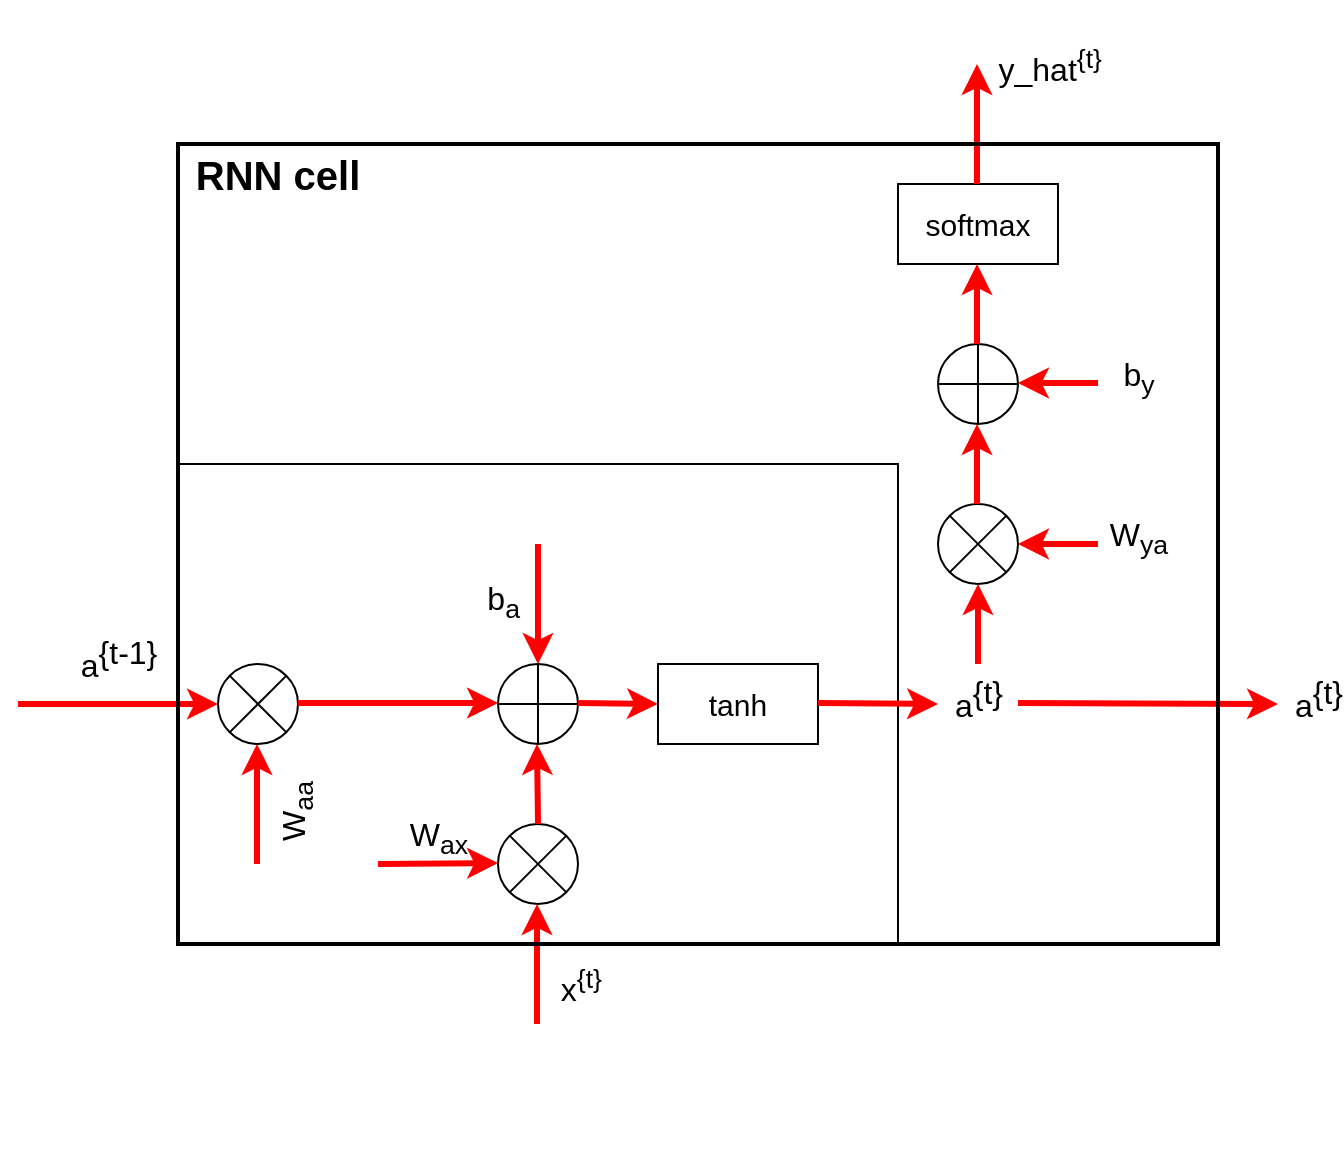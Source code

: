 <mxfile version="21.6.8" type="device">
  <diagram name="Pagina-1" id="4C5opeA0XY6R1lxnactt">
    <mxGraphModel dx="873" dy="2004" grid="1" gridSize="10" guides="1" tooltips="1" connect="1" arrows="1" fold="1" page="1" pageScale="1" pageWidth="827" pageHeight="1169" math="0" shadow="0">
      <root>
        <mxCell id="0" />
        <mxCell id="1" parent="0" />
        <mxCell id="F6PK7y_B2oFx7VOZCaKx-1" value="" style="rounded=0;whiteSpace=wrap;html=1;fillColor=none;" vertex="1" parent="1">
          <mxGeometry x="160" y="200" width="360" height="240" as="geometry" />
        </mxCell>
        <mxCell id="F6PK7y_B2oFx7VOZCaKx-2" value="&lt;p style=&quot;line-height: 160%; font-size: 16px;&quot;&gt;a&lt;sup style=&quot;font-size: 16px;&quot;&gt;{t-1}&lt;/sup&gt;&lt;/p&gt;" style="endArrow=classic;html=1;rounded=0;fillColor=#f8cecc;strokeColor=#FF0000;strokeWidth=3;horizontal=1;labelPosition=center;verticalLabelPosition=top;align=center;verticalAlign=bottom;fontSize=16;entryX=0;entryY=0.5;entryDx=0;entryDy=0;labelBackgroundColor=none;spacing=-10;" edge="1" parent="1" target="F6PK7y_B2oFx7VOZCaKx-3">
          <mxGeometry width="50" height="50" relative="1" as="geometry">
            <mxPoint x="80" y="320" as="sourcePoint" />
            <mxPoint x="160" y="320" as="targetPoint" />
          </mxGeometry>
        </mxCell>
        <mxCell id="F6PK7y_B2oFx7VOZCaKx-3" value="" style="shape=sumEllipse;perimeter=ellipsePerimeter;whiteSpace=wrap;html=1;backgroundOutline=1;" vertex="1" parent="1">
          <mxGeometry x="180" y="300" width="40" height="40" as="geometry" />
        </mxCell>
        <mxCell id="F6PK7y_B2oFx7VOZCaKx-4" value="" style="shape=sumEllipse;perimeter=ellipsePerimeter;whiteSpace=wrap;html=1;backgroundOutline=1;" vertex="1" parent="1">
          <mxGeometry x="320" y="380" width="40" height="40" as="geometry" />
        </mxCell>
        <mxCell id="F6PK7y_B2oFx7VOZCaKx-5" value="" style="shape=orEllipse;perimeter=ellipsePerimeter;whiteSpace=wrap;html=1;backgroundOutline=1;" vertex="1" parent="1">
          <mxGeometry x="320" y="300" width="40" height="40" as="geometry" />
        </mxCell>
        <mxCell id="F6PK7y_B2oFx7VOZCaKx-6" value="&lt;p style=&quot;line-height: 160%; font-size: 16px;&quot;&gt;&lt;br&gt;&lt;/p&gt;" style="endArrow=classic;html=1;rounded=0;fillColor=#f8cecc;strokeColor=#FF0000;strokeWidth=3;horizontal=1;labelPosition=center;verticalLabelPosition=top;align=center;verticalAlign=bottom;fontSize=16;entryX=0;entryY=0.5;entryDx=0;entryDy=0;" edge="1" parent="1">
          <mxGeometry width="50" height="50" relative="1" as="geometry">
            <mxPoint x="220" y="319.5" as="sourcePoint" />
            <mxPoint x="320" y="319.5" as="targetPoint" />
          </mxGeometry>
        </mxCell>
        <mxCell id="F6PK7y_B2oFx7VOZCaKx-7" value="&lt;p style=&quot;line-height: 160%; font-size: 16px;&quot;&gt;W&lt;sub&gt;aa&lt;/sub&gt;&lt;/p&gt;" style="endArrow=classic;html=1;rounded=0;fillColor=#f8cecc;strokeColor=#FF0000;strokeWidth=3;horizontal=0;labelPosition=right;verticalLabelPosition=middle;align=left;verticalAlign=middle;fontSize=16;textDirection=rtl;labelBackgroundColor=none;spacing=-20;" edge="1" parent="1">
          <mxGeometry x="0.333" y="-40" width="50" height="50" relative="1" as="geometry">
            <mxPoint x="199.5" y="400" as="sourcePoint" />
            <mxPoint x="199.5" y="340" as="targetPoint" />
            <mxPoint x="1" as="offset" />
          </mxGeometry>
        </mxCell>
        <mxCell id="F6PK7y_B2oFx7VOZCaKx-8" value="&lt;p style=&quot;line-height: 160%; font-size: 16px;&quot;&gt;x&lt;sup&gt;{t}&lt;/sup&gt;&lt;/p&gt;" style="endArrow=classic;html=1;rounded=0;fillColor=#f8cecc;strokeColor=#FF0000;strokeWidth=3;horizontal=1;labelPosition=right;verticalLabelPosition=middle;align=left;verticalAlign=middle;fontSize=16;textDirection=rtl;labelBackgroundColor=none;spacing=-20;" edge="1" parent="1">
          <mxGeometry x="-0.333" y="-50" width="50" height="50" relative="1" as="geometry">
            <mxPoint x="339.5" y="480" as="sourcePoint" />
            <mxPoint x="339.5" y="420" as="targetPoint" />
            <mxPoint x="1" as="offset" />
          </mxGeometry>
        </mxCell>
        <mxCell id="F6PK7y_B2oFx7VOZCaKx-9" value="&lt;p style=&quot;line-height: 160%; font-size: 16px;&quot;&gt;W&lt;sub&gt;ax&lt;/sub&gt;&lt;/p&gt;" style="endArrow=classic;html=1;rounded=0;fillColor=#f8cecc;strokeColor=#FF0000;strokeWidth=3;horizontal=1;labelPosition=center;verticalLabelPosition=top;align=center;verticalAlign=bottom;fontSize=16;entryX=0;entryY=0.5;entryDx=0;entryDy=0;labelBackgroundColor=none;spacing=-10;" edge="1" parent="1">
          <mxGeometry x="-0.003" y="-10" width="50" height="50" relative="1" as="geometry">
            <mxPoint x="260" y="400" as="sourcePoint" />
            <mxPoint x="320" y="399.5" as="targetPoint" />
            <mxPoint as="offset" />
          </mxGeometry>
        </mxCell>
        <mxCell id="F6PK7y_B2oFx7VOZCaKx-10" value="&lt;p style=&quot;line-height: 160%; font-size: 16px;&quot;&gt;&lt;br&gt;&lt;/p&gt;" style="endArrow=classic;html=1;rounded=0;fillColor=#f8cecc;strokeColor=#FF0000;strokeWidth=3;horizontal=0;labelPosition=right;verticalLabelPosition=middle;align=left;verticalAlign=middle;fontSize=16;textDirection=rtl;labelBackgroundColor=none;spacing=-20;" edge="1" parent="1">
          <mxGeometry x="-1" y="-177" width="50" height="50" relative="1" as="geometry">
            <mxPoint x="340" y="380" as="sourcePoint" />
            <mxPoint x="339.5" y="340" as="targetPoint" />
            <mxPoint x="-126" y="170" as="offset" />
          </mxGeometry>
        </mxCell>
        <mxCell id="F6PK7y_B2oFx7VOZCaKx-11" value="&lt;p style=&quot;line-height: 160%; font-size: 16px;&quot;&gt;b&lt;sub&gt;a&lt;/sub&gt;&lt;/p&gt;" style="endArrow=classic;html=1;rounded=0;fillColor=#f8cecc;strokeColor=#FF0000;strokeWidth=3;horizontal=1;labelPosition=right;verticalLabelPosition=middle;align=left;verticalAlign=middle;fontSize=16;textDirection=rtl;labelBackgroundColor=none;spacing=-20;entryX=0.5;entryY=0;entryDx=0;entryDy=0;" edge="1" parent="1" target="F6PK7y_B2oFx7VOZCaKx-5">
          <mxGeometry y="10" width="50" height="50" relative="1" as="geometry">
            <mxPoint x="340" y="240" as="sourcePoint" />
            <mxPoint x="339.5" y="120" as="targetPoint" />
            <mxPoint as="offset" />
          </mxGeometry>
        </mxCell>
        <mxCell id="F6PK7y_B2oFx7VOZCaKx-12" value="tanh" style="rounded=0;whiteSpace=wrap;html=1;fontSize=15;" vertex="1" parent="1">
          <mxGeometry x="400" y="300" width="80" height="40" as="geometry" />
        </mxCell>
        <mxCell id="F6PK7y_B2oFx7VOZCaKx-13" value="&lt;p style=&quot;line-height: 160%; font-size: 16px;&quot;&gt;&lt;br&gt;&lt;/p&gt;" style="endArrow=classic;html=1;rounded=0;fillColor=#f8cecc;strokeColor=#FF0000;strokeWidth=3;horizontal=1;labelPosition=center;verticalLabelPosition=top;align=center;verticalAlign=bottom;fontSize=16;" edge="1" parent="1">
          <mxGeometry width="50" height="50" relative="1" as="geometry">
            <mxPoint x="360" y="319.5" as="sourcePoint" />
            <mxPoint x="400" y="320" as="targetPoint" />
          </mxGeometry>
        </mxCell>
        <mxCell id="F6PK7y_B2oFx7VOZCaKx-14" value="&lt;p style=&quot;line-height: 160%; font-size: 16px;&quot;&gt;a&lt;sup style=&quot;font-size: 16px;&quot;&gt;{t}&lt;/sup&gt;&lt;/p&gt;" style="endArrow=classic;html=1;rounded=0;fillColor=#f8cecc;strokeColor=#FF0000;strokeWidth=3;horizontal=1;labelPosition=center;verticalLabelPosition=top;align=center;verticalAlign=bottom;fontSize=16;labelBackgroundColor=none;spacing=-10;" edge="1" parent="1">
          <mxGeometry x="1" y="-28" width="50" height="50" relative="1" as="geometry">
            <mxPoint x="480" y="319.5" as="sourcePoint" />
            <mxPoint x="540" y="320" as="targetPoint" />
            <mxPoint x="20" y="-8" as="offset" />
          </mxGeometry>
        </mxCell>
        <mxCell id="F6PK7y_B2oFx7VOZCaKx-15" value="&lt;p style=&quot;line-height: 160%; font-size: 16px;&quot;&gt;a&lt;sup style=&quot;font-size: 16px;&quot;&gt;{t}&lt;/sup&gt;&lt;/p&gt;" style="endArrow=classic;html=1;rounded=0;fillColor=#f8cecc;strokeColor=#FF0000;strokeWidth=3;horizontal=1;labelPosition=center;verticalLabelPosition=top;align=center;verticalAlign=bottom;fontSize=16;labelBackgroundColor=none;spacing=-10;" edge="1" parent="1">
          <mxGeometry x="1" y="-28" width="50" height="50" relative="1" as="geometry">
            <mxPoint x="580" y="319.5" as="sourcePoint" />
            <mxPoint x="710" y="320" as="targetPoint" />
            <mxPoint x="20" y="-8" as="offset" />
          </mxGeometry>
        </mxCell>
        <mxCell id="F6PK7y_B2oFx7VOZCaKx-16" value="" style="shape=sumEllipse;perimeter=ellipsePerimeter;whiteSpace=wrap;html=1;backgroundOutline=1;" vertex="1" parent="1">
          <mxGeometry x="540" y="220" width="40" height="40" as="geometry" />
        </mxCell>
        <mxCell id="F6PK7y_B2oFx7VOZCaKx-17" value="" style="shape=orEllipse;perimeter=ellipsePerimeter;whiteSpace=wrap;html=1;backgroundOutline=1;" vertex="1" parent="1">
          <mxGeometry x="540" y="140" width="40" height="40" as="geometry" />
        </mxCell>
        <mxCell id="F6PK7y_B2oFx7VOZCaKx-18" value="softmax" style="rounded=0;whiteSpace=wrap;html=1;fontSize=15;" vertex="1" parent="1">
          <mxGeometry x="520" y="60" width="80" height="40" as="geometry" />
        </mxCell>
        <mxCell id="F6PK7y_B2oFx7VOZCaKx-20" value="&lt;p style=&quot;line-height: 160%; font-size: 16px;&quot;&gt;W&lt;sub&gt;ya&lt;/sub&gt;&lt;/p&gt;" style="endArrow=classic;html=1;rounded=0;fillColor=#f8cecc;strokeColor=#FF0000;strokeWidth=3;horizontal=1;labelPosition=center;verticalLabelPosition=top;align=center;verticalAlign=bottom;fontSize=16;labelBackgroundColor=none;spacing=-10;entryX=1;entryY=0.5;entryDx=0;entryDy=0;" edge="1" parent="1" target="F6PK7y_B2oFx7VOZCaKx-16">
          <mxGeometry x="-1" y="28" width="50" height="50" relative="1" as="geometry">
            <mxPoint x="620" y="240" as="sourcePoint" />
            <mxPoint x="630" y="330" as="targetPoint" />
            <mxPoint x="20" y="-8" as="offset" />
          </mxGeometry>
        </mxCell>
        <mxCell id="F6PK7y_B2oFx7VOZCaKx-21" value="&lt;p style=&quot;line-height: 160%; font-size: 16px;&quot;&gt;b&lt;sub&gt;y&lt;/sub&gt;&lt;/p&gt;" style="endArrow=classic;html=1;rounded=0;fillColor=#f8cecc;strokeColor=#FF0000;strokeWidth=3;horizontal=1;labelPosition=center;verticalLabelPosition=top;align=center;verticalAlign=bottom;fontSize=16;labelBackgroundColor=none;spacing=-10;entryX=1;entryY=0.5;entryDx=0;entryDy=0;" edge="1" parent="1">
          <mxGeometry x="-1" y="28" width="50" height="50" relative="1" as="geometry">
            <mxPoint x="620" y="159.5" as="sourcePoint" />
            <mxPoint x="580" y="159.5" as="targetPoint" />
            <mxPoint x="20" y="-8" as="offset" />
          </mxGeometry>
        </mxCell>
        <mxCell id="F6PK7y_B2oFx7VOZCaKx-22" value="&lt;p style=&quot;line-height: 160%; font-size: 16px;&quot;&gt;&lt;br&gt;&lt;/p&gt;" style="endArrow=classic;html=1;rounded=0;fillColor=#f8cecc;strokeColor=#FF0000;strokeWidth=3;horizontal=0;labelPosition=right;verticalLabelPosition=middle;align=left;verticalAlign=middle;fontSize=16;textDirection=rtl;labelBackgroundColor=none;spacing=-20;entryX=0.5;entryY=1;entryDx=0;entryDy=0;" edge="1" parent="1" target="F6PK7y_B2oFx7VOZCaKx-16">
          <mxGeometry x="-1" y="-177" width="50" height="50" relative="1" as="geometry">
            <mxPoint x="560" y="300" as="sourcePoint" />
            <mxPoint x="349.5" y="350" as="targetPoint" />
            <mxPoint x="-126" y="170" as="offset" />
          </mxGeometry>
        </mxCell>
        <mxCell id="F6PK7y_B2oFx7VOZCaKx-23" value="&lt;p style=&quot;line-height: 160%; font-size: 16px;&quot;&gt;&lt;br&gt;&lt;/p&gt;" style="endArrow=classic;html=1;rounded=0;fillColor=#f8cecc;strokeColor=#FF0000;strokeWidth=3;horizontal=0;labelPosition=right;verticalLabelPosition=middle;align=left;verticalAlign=middle;fontSize=16;textDirection=rtl;labelBackgroundColor=none;spacing=-20;entryX=0.5;entryY=1;entryDx=0;entryDy=0;" edge="1" parent="1">
          <mxGeometry x="-1" y="-177" width="50" height="50" relative="1" as="geometry">
            <mxPoint x="559.5" y="220" as="sourcePoint" />
            <mxPoint x="559.5" y="180" as="targetPoint" />
            <mxPoint x="-126" y="170" as="offset" />
          </mxGeometry>
        </mxCell>
        <mxCell id="F6PK7y_B2oFx7VOZCaKx-24" value="&lt;p style=&quot;line-height: 160%; font-size: 16px;&quot;&gt;&lt;br&gt;&lt;/p&gt;" style="endArrow=classic;html=1;rounded=0;fillColor=#f8cecc;strokeColor=#FF0000;strokeWidth=3;horizontal=0;labelPosition=right;verticalLabelPosition=middle;align=left;verticalAlign=middle;fontSize=16;textDirection=rtl;labelBackgroundColor=none;spacing=-20;entryX=0.5;entryY=1;entryDx=0;entryDy=0;" edge="1" parent="1">
          <mxGeometry x="-1" y="-177" width="50" height="50" relative="1" as="geometry">
            <mxPoint x="559.5" y="140" as="sourcePoint" />
            <mxPoint x="559.5" y="100" as="targetPoint" />
            <mxPoint x="-126" y="170" as="offset" />
          </mxGeometry>
        </mxCell>
        <mxCell id="F6PK7y_B2oFx7VOZCaKx-25" value="&lt;p style=&quot;line-height: 160%; font-size: 16px;&quot;&gt;y_hat&lt;sup&gt;{t}&lt;/sup&gt;&lt;/p&gt;" style="endArrow=classic;html=1;rounded=0;fillColor=#f8cecc;strokeColor=#FF0000;strokeWidth=3;horizontal=1;labelPosition=right;verticalLabelPosition=middle;align=left;verticalAlign=middle;fontSize=16;textDirection=rtl;labelBackgroundColor=none;spacing=-20;" edge="1" parent="1">
          <mxGeometry x="1" y="-80" width="50" height="50" relative="1" as="geometry">
            <mxPoint x="559.5" y="60" as="sourcePoint" />
            <mxPoint x="559.5" as="targetPoint" />
            <mxPoint x="1" as="offset" />
          </mxGeometry>
        </mxCell>
        <mxCell id="F6PK7y_B2oFx7VOZCaKx-27" value="" style="rounded=0;whiteSpace=wrap;html=1;fillColor=none;strokeWidth=2;" vertex="1" parent="1">
          <mxGeometry x="160" y="40" width="520" height="400" as="geometry" />
        </mxCell>
        <mxCell id="F6PK7y_B2oFx7VOZCaKx-28" value="RNN cell" style="text;html=1;strokeColor=none;fillColor=none;align=center;verticalAlign=middle;whiteSpace=wrap;rounded=0;fontStyle=1;fontSize=20;" vertex="1" parent="1">
          <mxGeometry x="160" y="40" width="100" height="30" as="geometry" />
        </mxCell>
      </root>
    </mxGraphModel>
  </diagram>
</mxfile>
